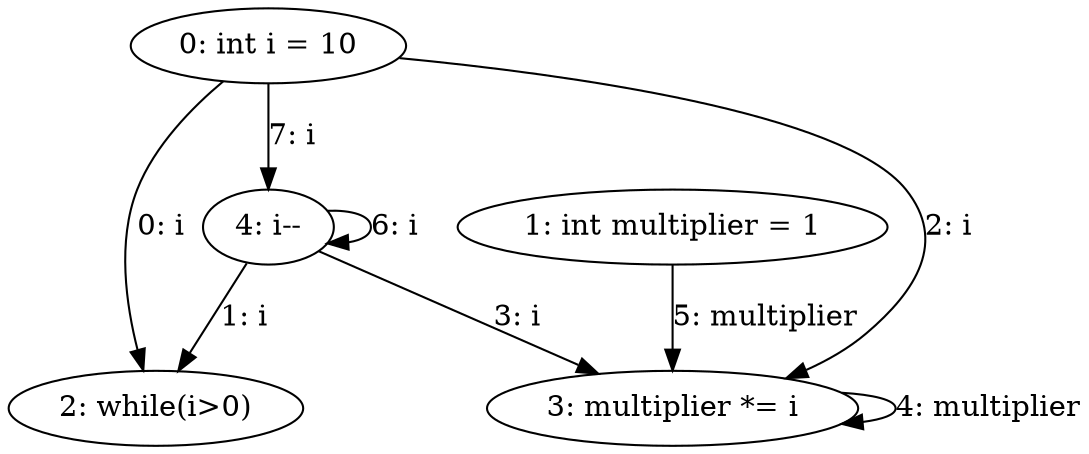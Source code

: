 digraph G {
  1 [ label="0: int i = 10" ];
  2 [ label="1: int multiplier = 1" ];
  3 [ label="2: while(i>0)" ];
  4 [ label="3: multiplier *= i" ];
  5 [ label="4: i--" ];
  1 -> 3 [ label="0: i" ];
  5 -> 3 [ label="1: i" ];
  1 -> 4 [ label="2: i" ];
  5 -> 4 [ label="3: i" ];
  4 -> 4 [ label="4: multiplier" ];
  2 -> 4 [ label="5: multiplier" ];
  5 -> 5 [ label="6: i" ];
  1 -> 5 [ label="7: i" ];
}
